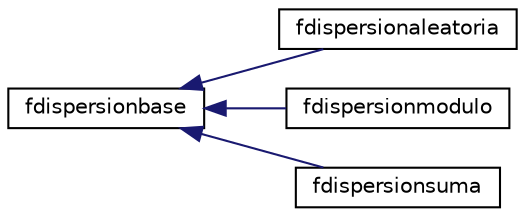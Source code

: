 digraph "Representación gráfica de la clase"
{
  edge [fontname="Helvetica",fontsize="10",labelfontname="Helvetica",labelfontsize="10"];
  node [fontname="Helvetica",fontsize="10",shape=record];
  rankdir="LR";
  Node0 [label="fdispersionbase",height=0.2,width=0.4,color="black", fillcolor="white", style="filled",URL="$classfdispersionbase.html"];
  Node0 -> Node1 [dir="back",color="midnightblue",fontsize="10",style="solid",fontname="Helvetica"];
  Node1 [label="fdispersionaleatoria",height=0.2,width=0.4,color="black", fillcolor="white", style="filled",URL="$classfdispersionaleatoria.html"];
  Node0 -> Node2 [dir="back",color="midnightblue",fontsize="10",style="solid",fontname="Helvetica"];
  Node2 [label="fdispersionmodulo",height=0.2,width=0.4,color="black", fillcolor="white", style="filled",URL="$classfdispersionmodulo.html"];
  Node0 -> Node3 [dir="back",color="midnightblue",fontsize="10",style="solid",fontname="Helvetica"];
  Node3 [label="fdispersionsuma",height=0.2,width=0.4,color="black", fillcolor="white", style="filled",URL="$classfdispersionsuma.html"];
}
